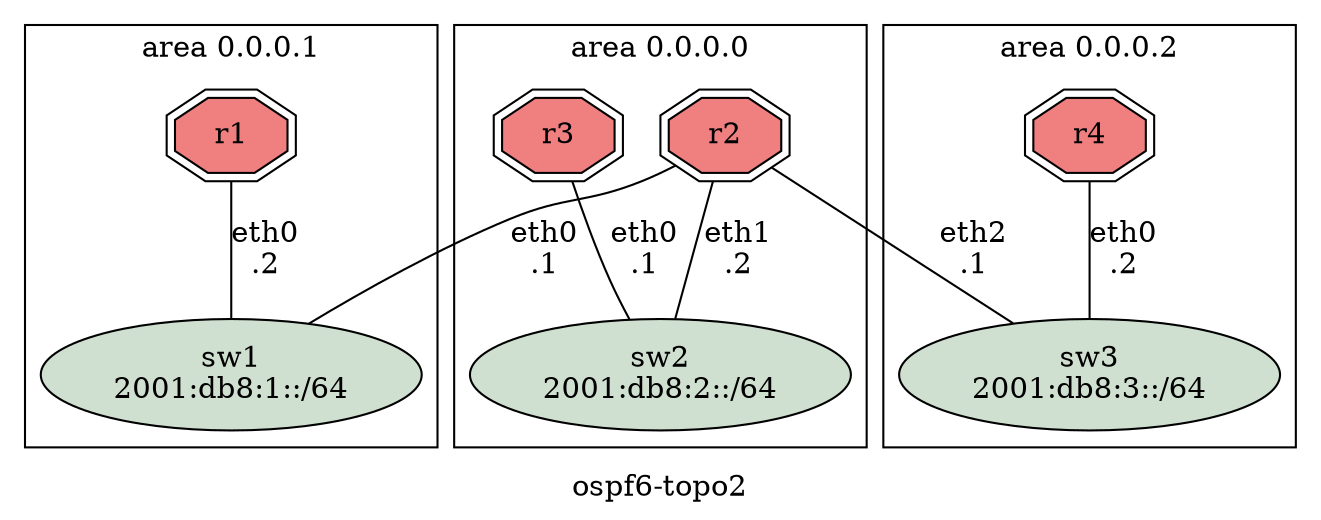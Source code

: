 ## Color coding:
#########################
##  Main FRR: #f08080  red
##  Switches: #d0e0d0  gray
##  RIP:      #19e3d9  Cyan
##  RIPng:    #fcb314  dark yellow
##  OSPFv2:   #32b835  Green
##  OSPFv3:   #19e3d9  Cyan
##  ISIS IPv4 #fcb314  dark yellow
##  ISIS IPv6 #9a81ec  purple
##  BGP IPv4  #eee3d3  beige
##  BGP IPv6  #fdff00  yellow
##### Colors (see http://www.color-hex.com/)

graph template {
  label="ospf6-topo2";

  # Routers
  r1 [
    shape=doubleoctagon,
    label="r1",
    fillcolor="#f08080",
    style=filled,
  ];
  r2 [
    shape=doubleoctagon
    label="r2",
    fillcolor="#f08080",
    style=filled,
  ];
  r3 [
    shape=doubleoctagon
    label="r3",
    fillcolor="#f08080",
    style=filled,
  ];
  r4 [
    shape=doubleoctagon
    label="r4",
    fillcolor="#f08080",
    style=filled,
  ];

  # Switches
  sw1 [
    shape=oval,
    label="sw1\n2001:db8:1::/64",
    fillcolor="#d0e0d0",
    style=filled,
  ];
  sw2 [
    shape=oval,
    label="sw2\n2001:db8:2::/64",
    fillcolor="#d0e0d0",
    style=filled,
  ];
  sw3 [
    shape=oval,
    label="sw3\n2001:db8:3::/64",
    fillcolor="#d0e0d0",
    style=filled,
  ];

  # Connections
  subgraph cluster0 {
    label="area 0.0.0.1";
    r1 -- sw1 [label="eth0\n.2"];
  }

  subgraph cluster1 {
    label="area 0.0.0.2";
    r4 -- sw3 [label="eth0\n.2"];
  }

  subgraph cluster2 {
    label="area 0.0.0.0";
    r2 -- sw1 [label="eth0\n.1"];
    r2 -- sw2 [label="eth1\n.2"];
    r2 -- sw3 [label="eth2\n.1"];

    r3 -- sw2 [label="eth0\n.1"];
  }
}
